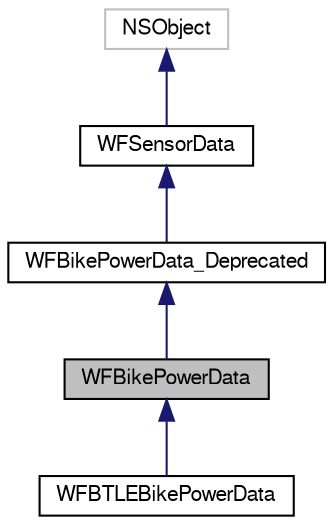 digraph "WFBikePowerData"
{
  edge [fontname="FreeSans",fontsize="10",labelfontname="FreeSans",labelfontsize="10"];
  node [fontname="FreeSans",fontsize="10",shape=record];
  Node1 [label="WFBikePowerData",height=0.2,width=0.4,color="black", fillcolor="grey75", style="filled", fontcolor="black"];
  Node2 -> Node1 [dir="back",color="midnightblue",fontsize="10",style="solid",fontname="FreeSans"];
  Node2 [label="WFBikePowerData_Deprecated",height=0.2,width=0.4,color="black", fillcolor="white", style="filled",URL="$interface_w_f_bike_power_data___deprecated.html",tooltip="Represents the most commonly used data available from the ANT+ Bike Power sensor. ..."];
  Node3 -> Node2 [dir="back",color="midnightblue",fontsize="10",style="solid",fontname="FreeSans"];
  Node3 [label="WFSensorData",height=0.2,width=0.4,color="black", fillcolor="white", style="filled",URL="$interface_w_f_sensor_data.html",tooltip="This is the abstract base class for all types of ANT sensor data. "];
  Node4 -> Node3 [dir="back",color="midnightblue",fontsize="10",style="solid",fontname="FreeSans"];
  Node4 [label="NSObject",height=0.2,width=0.4,color="grey75", fillcolor="white", style="filled"];
  Node1 -> Node5 [dir="back",color="midnightblue",fontsize="10",style="solid",fontname="FreeSans"];
  Node5 [label="WFBTLEBikePowerData",height=0.2,width=0.4,color="black", fillcolor="white", style="filled",URL="$interface_w_f_b_t_l_e_bike_power_data.html",tooltip="Represents the data available from the BTLE Cycling Power Meter. "];
}
